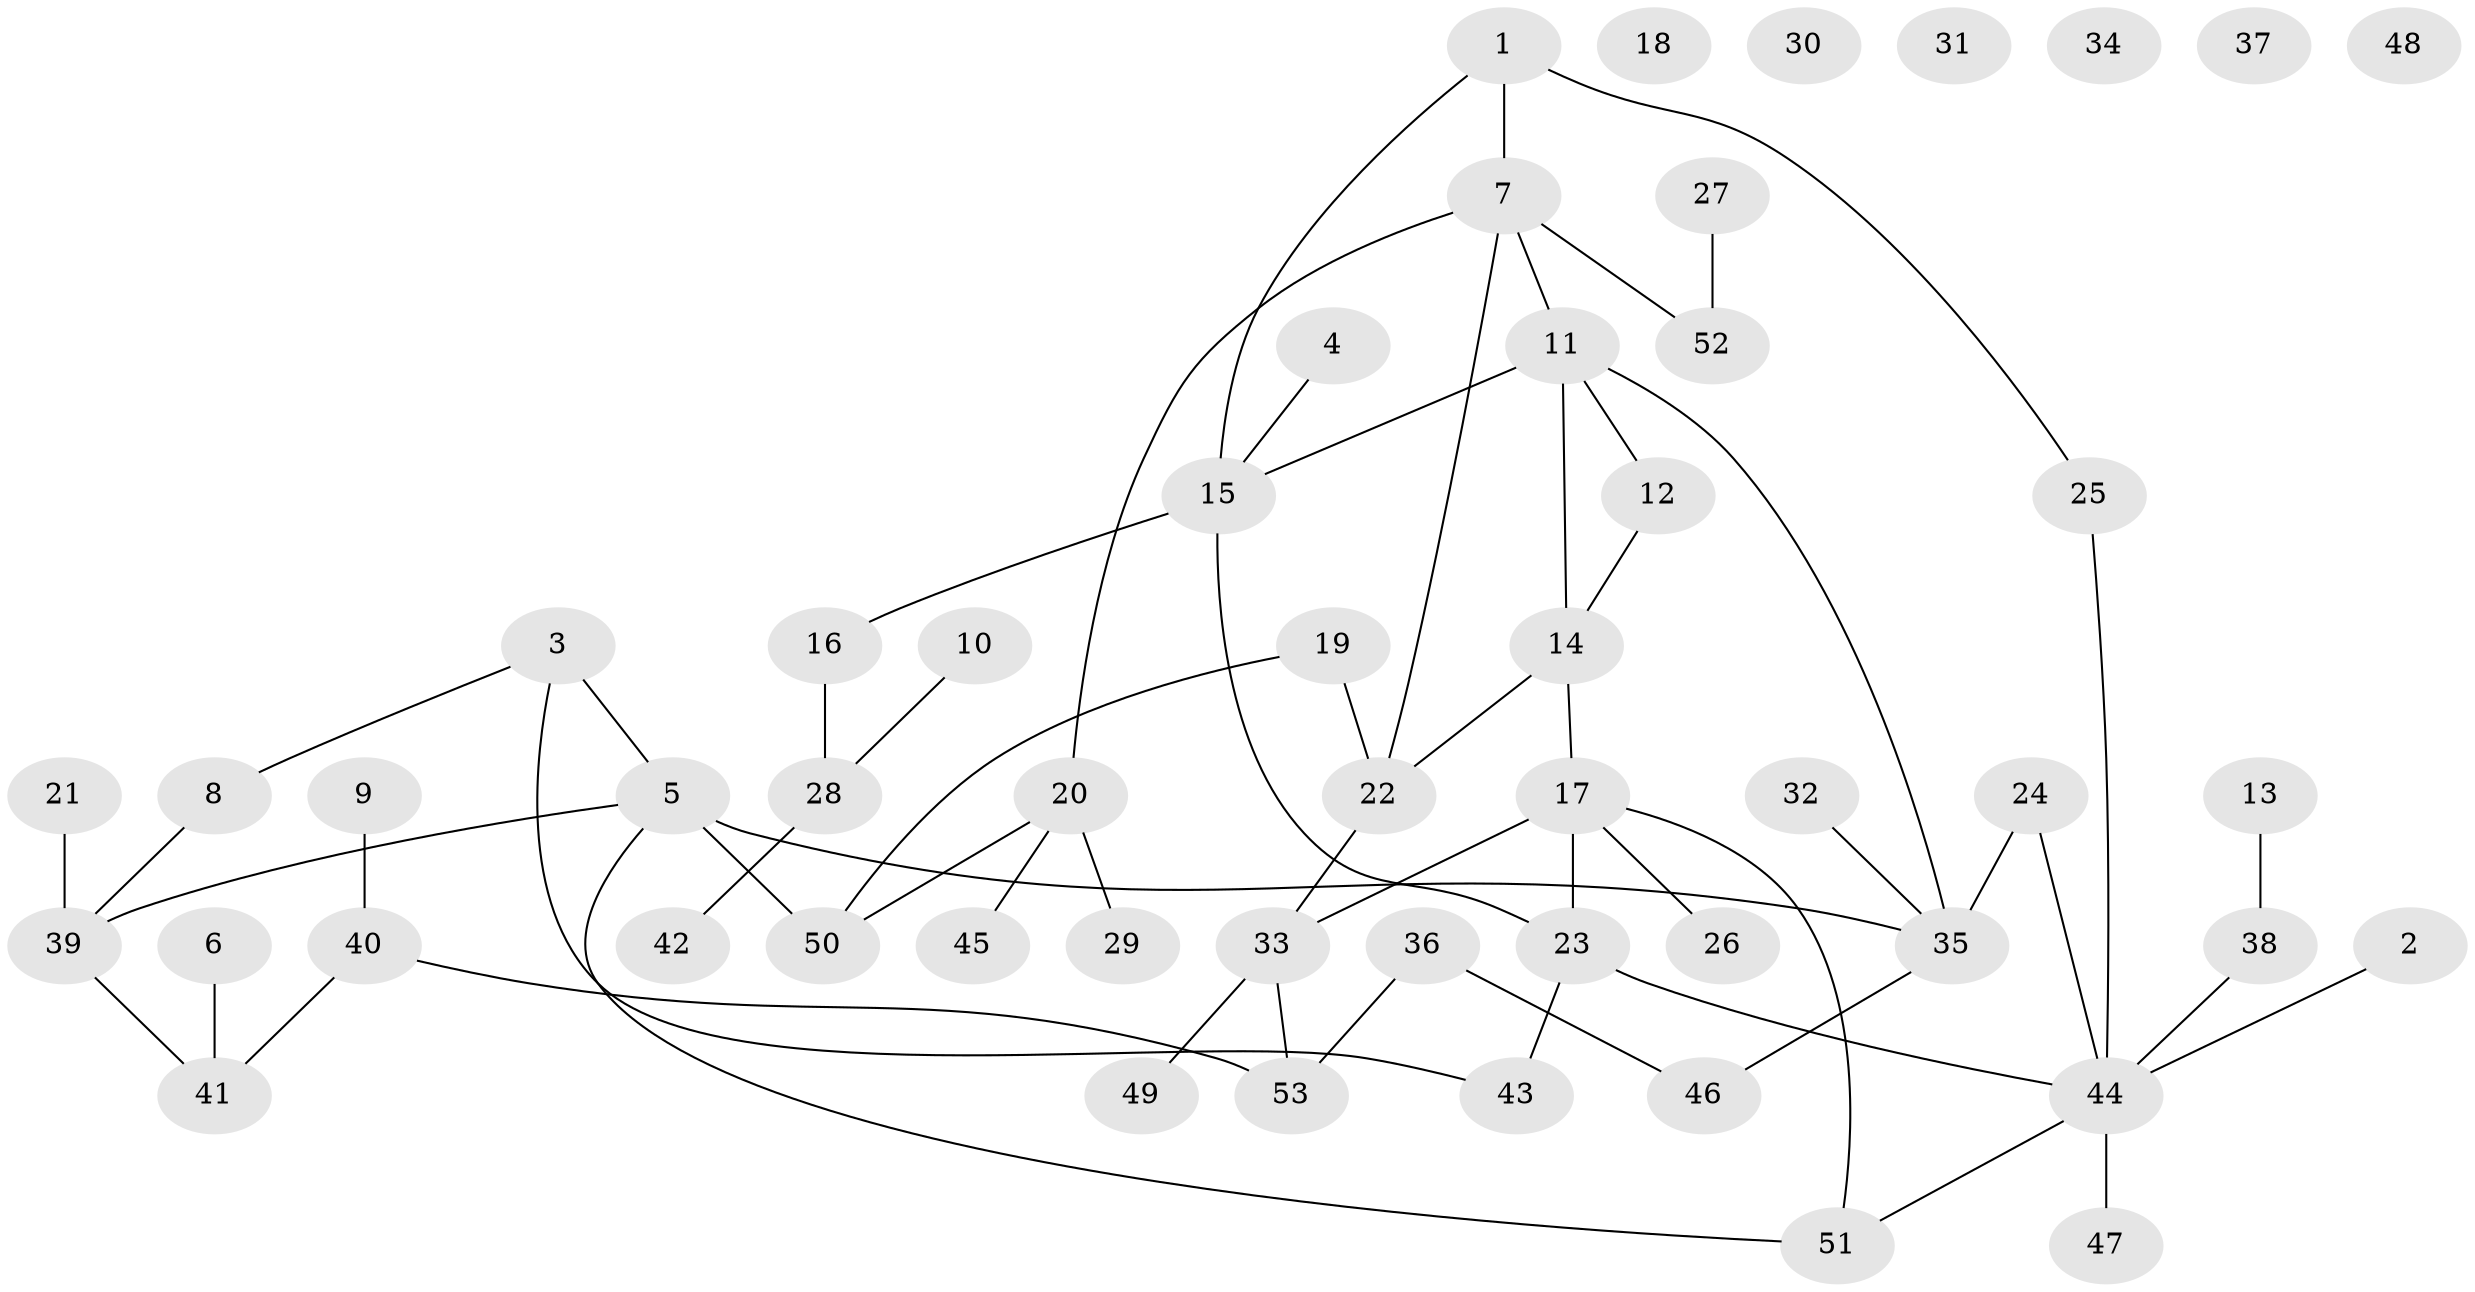 // coarse degree distribution, {6: 0.1, 2: 0.3, 3: 0.1, 5: 0.1, 1: 0.3, 7: 0.1}
// Generated by graph-tools (version 1.1) at 2025/35/03/04/25 23:35:43]
// undirected, 53 vertices, 61 edges
graph export_dot {
  node [color=gray90,style=filled];
  1;
  2;
  3;
  4;
  5;
  6;
  7;
  8;
  9;
  10;
  11;
  12;
  13;
  14;
  15;
  16;
  17;
  18;
  19;
  20;
  21;
  22;
  23;
  24;
  25;
  26;
  27;
  28;
  29;
  30;
  31;
  32;
  33;
  34;
  35;
  36;
  37;
  38;
  39;
  40;
  41;
  42;
  43;
  44;
  45;
  46;
  47;
  48;
  49;
  50;
  51;
  52;
  53;
  1 -- 7;
  1 -- 15;
  1 -- 25;
  2 -- 44;
  3 -- 5;
  3 -- 8;
  3 -- 43;
  4 -- 15;
  5 -- 35;
  5 -- 39;
  5 -- 50;
  5 -- 51;
  6 -- 41;
  7 -- 11;
  7 -- 20;
  7 -- 22;
  7 -- 52;
  8 -- 39;
  9 -- 40;
  10 -- 28;
  11 -- 12;
  11 -- 14;
  11 -- 15;
  11 -- 35;
  12 -- 14;
  13 -- 38;
  14 -- 17;
  14 -- 22;
  15 -- 16;
  15 -- 23;
  16 -- 28;
  17 -- 23;
  17 -- 26;
  17 -- 33;
  17 -- 51;
  19 -- 22;
  19 -- 50;
  20 -- 29;
  20 -- 45;
  20 -- 50;
  21 -- 39;
  22 -- 33;
  23 -- 43;
  23 -- 44;
  24 -- 35;
  24 -- 44;
  25 -- 44;
  27 -- 52;
  28 -- 42;
  32 -- 35;
  33 -- 49;
  33 -- 53;
  35 -- 46;
  36 -- 46;
  36 -- 53;
  38 -- 44;
  39 -- 41;
  40 -- 41;
  40 -- 53;
  44 -- 47;
  44 -- 51;
}

